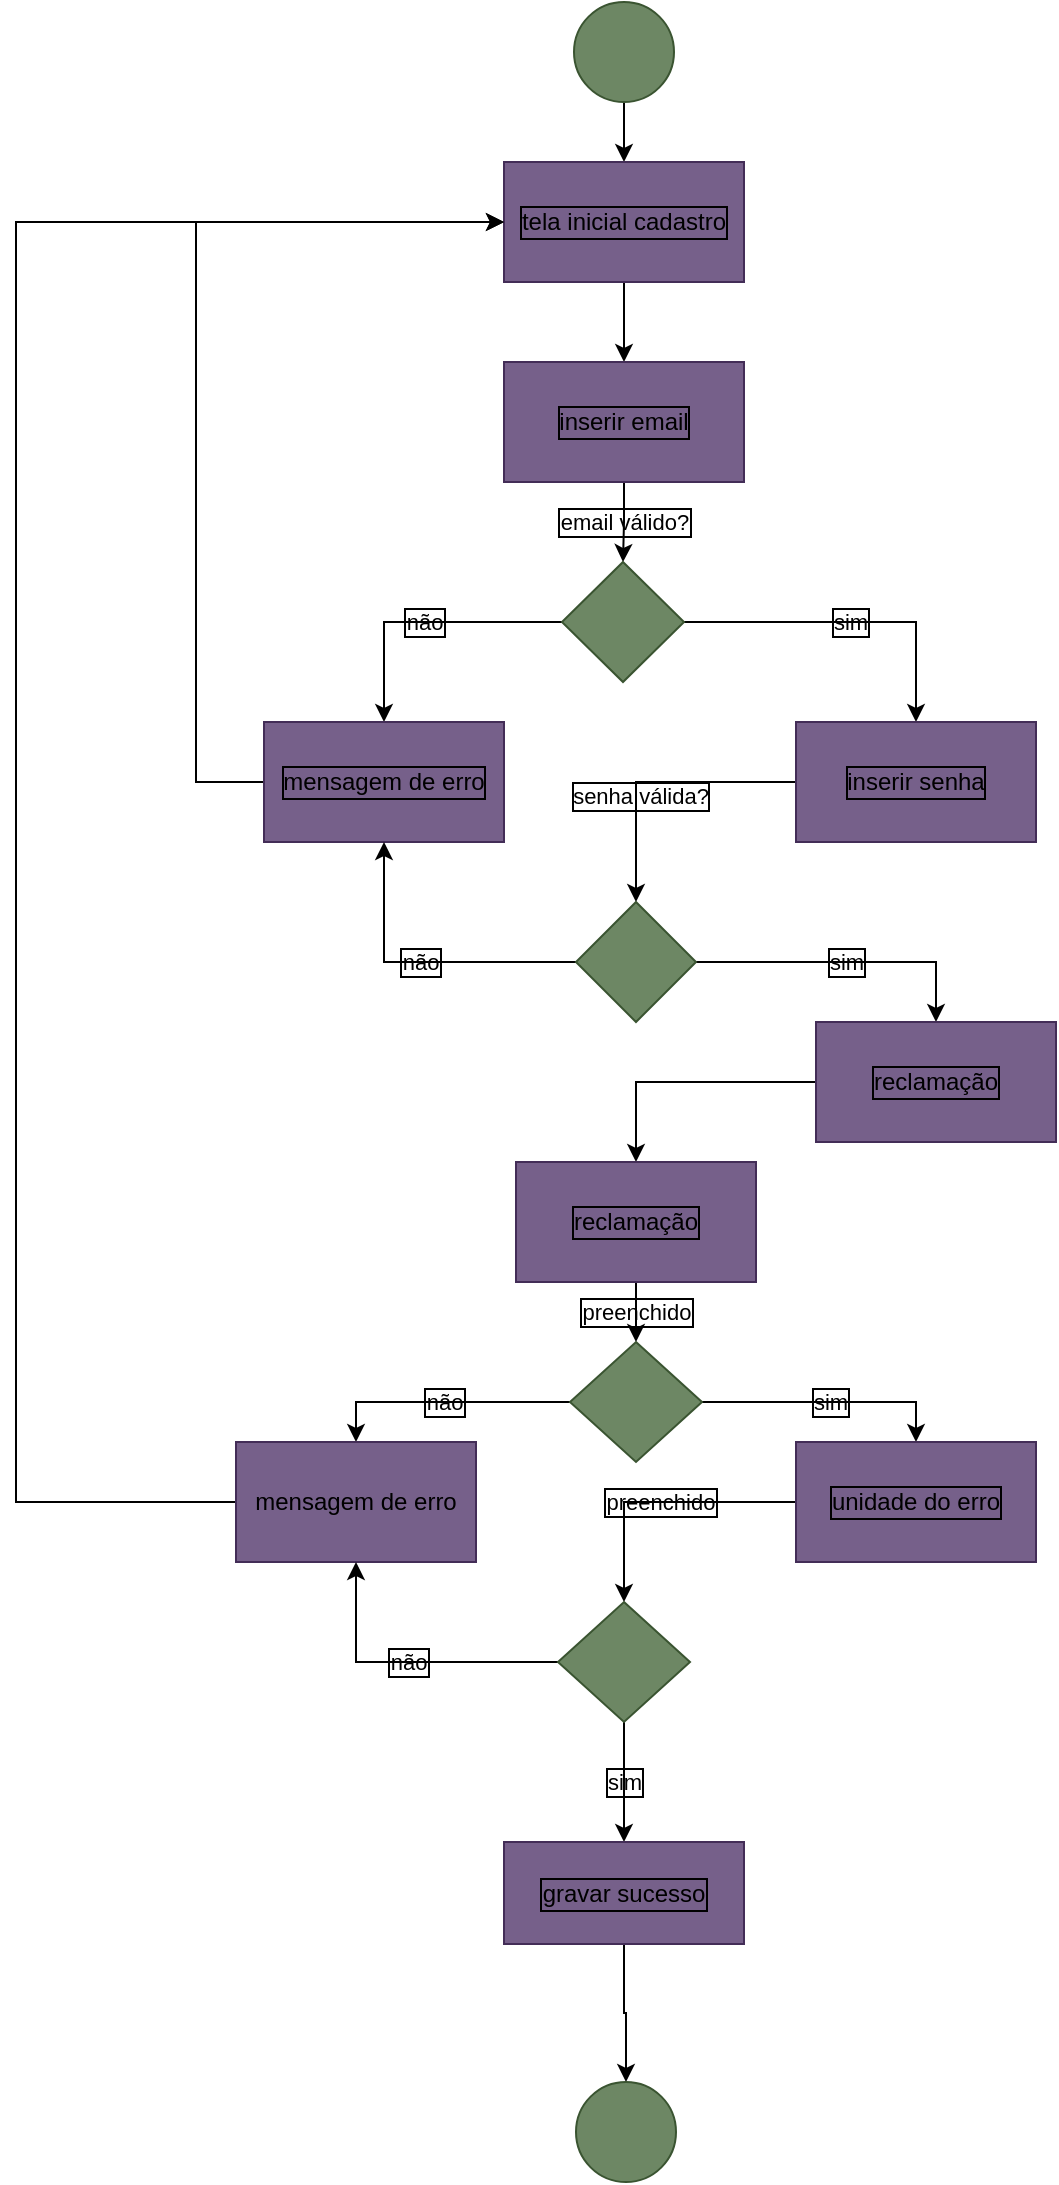 <mxfile version="24.5.5" type="device">
  <diagram name="Página-1" id="8n8IsKH4eI0FIfOJGMiw">
    <mxGraphModel dx="928" dy="538" grid="0" gridSize="10" guides="1" tooltips="1" connect="1" arrows="1" fold="1" page="1" pageScale="1" pageWidth="827" pageHeight="1169" math="0" shadow="0">
      <root>
        <mxCell id="0" />
        <mxCell id="1" parent="0" />
        <mxCell id="cMItMVhZmOPaR7eOhh5o-3" value="" style="edgeStyle=orthogonalEdgeStyle;rounded=0;orthogonalLoop=1;jettySize=auto;fontColor=default;labelBackgroundColor=none;textShadow=0;labelBorderColor=none;html=1;" parent="1" source="cMItMVhZmOPaR7eOhh5o-1" target="cMItMVhZmOPaR7eOhh5o-2" edge="1">
          <mxGeometry relative="1" as="geometry" />
        </mxCell>
        <mxCell id="cMItMVhZmOPaR7eOhh5o-1" value="" style="ellipse;whiteSpace=wrap;html=1;aspect=fixed;labelBackgroundColor=default;textShadow=0;labelBorderColor=none;fillColor=#6d8764;strokeColor=#3A5431;fontColor=#ffffff;" parent="1" vertex="1">
          <mxGeometry x="429" y="10" width="50" height="50" as="geometry" />
        </mxCell>
        <mxCell id="cMItMVhZmOPaR7eOhh5o-8" value="" style="edgeStyle=orthogonalEdgeStyle;rounded=0;orthogonalLoop=1;jettySize=auto;fontColor=default;labelBackgroundColor=none;textShadow=0;labelBorderColor=default;html=1;" parent="1" source="cMItMVhZmOPaR7eOhh5o-2" target="cMItMVhZmOPaR7eOhh5o-7" edge="1">
          <mxGeometry relative="1" as="geometry" />
        </mxCell>
        <mxCell id="cMItMVhZmOPaR7eOhh5o-2" value="tela inicial cadastro" style="rounded=0;labelBackgroundColor=none;textShadow=0;labelBorderColor=default;fillColor=#76608a;fontColor=default;strokeColor=#432D57;whiteSpace=wrap;html=1;" parent="1" vertex="1">
          <mxGeometry x="394" y="90" width="120" height="60" as="geometry" />
        </mxCell>
        <mxCell id="cMItMVhZmOPaR7eOhh5o-12" value="email válido?" style="edgeStyle=orthogonalEdgeStyle;rounded=0;orthogonalLoop=1;jettySize=auto;fontColor=default;labelBackgroundColor=none;textShadow=0;labelBorderColor=default;html=1;" parent="1" source="cMItMVhZmOPaR7eOhh5o-7" target="cMItMVhZmOPaR7eOhh5o-9" edge="1">
          <mxGeometry relative="1" as="geometry" />
        </mxCell>
        <mxCell id="cMItMVhZmOPaR7eOhh5o-7" value="inserir email" style="rounded=0;fontColor=default;labelBackgroundColor=none;textShadow=0;labelBorderColor=default;fillColor=#76608a;strokeColor=#432D57;whiteSpace=wrap;html=1;" parent="1" vertex="1">
          <mxGeometry x="394" y="190" width="120" height="60" as="geometry" />
        </mxCell>
        <mxCell id="cMItMVhZmOPaR7eOhh5o-13" value="sim" style="edgeStyle=orthogonalEdgeStyle;rounded=0;orthogonalLoop=1;jettySize=auto;fontColor=default;labelBackgroundColor=none;textShadow=0;labelBorderColor=default;html=1;" parent="1" source="cMItMVhZmOPaR7eOhh5o-9" target="cMItMVhZmOPaR7eOhh5o-11" edge="1">
          <mxGeometry relative="1" as="geometry" />
        </mxCell>
        <mxCell id="cMItMVhZmOPaR7eOhh5o-14" value="não" style="edgeStyle=orthogonalEdgeStyle;rounded=0;orthogonalLoop=1;jettySize=auto;fontColor=default;labelBackgroundColor=none;textShadow=0;labelBorderColor=default;html=1;" parent="1" source="cMItMVhZmOPaR7eOhh5o-9" target="cMItMVhZmOPaR7eOhh5o-10" edge="1">
          <mxGeometry relative="1" as="geometry" />
        </mxCell>
        <mxCell id="cMItMVhZmOPaR7eOhh5o-9" value="" style="rhombus;fontColor=#ffffff;labelBackgroundColor=none;textShadow=0;labelBorderColor=default;whiteSpace=wrap;html=1;fillColor=#6d8764;strokeColor=#3A5431;" parent="1" vertex="1">
          <mxGeometry x="423" y="290" width="61" height="60" as="geometry" />
        </mxCell>
        <mxCell id="cMItMVhZmOPaR7eOhh5o-16" style="edgeStyle=orthogonalEdgeStyle;rounded=0;orthogonalLoop=1;jettySize=auto;html=1;entryX=0;entryY=0.5;entryDx=0;entryDy=0;fontColor=default;labelBackgroundColor=default;textShadow=0;labelBorderColor=none;" parent="1" source="cMItMVhZmOPaR7eOhh5o-10" target="cMItMVhZmOPaR7eOhh5o-2" edge="1">
          <mxGeometry relative="1" as="geometry">
            <Array as="points">
              <mxPoint x="240" y="400" />
              <mxPoint x="240" y="120" />
            </Array>
          </mxGeometry>
        </mxCell>
        <mxCell id="cMItMVhZmOPaR7eOhh5o-10" value="mensagem de erro" style="rounded=0;fontColor=default;labelBackgroundColor=none;textShadow=0;labelBorderColor=default;fillColor=#76608a;strokeColor=#432D57;whiteSpace=wrap;html=1;" parent="1" vertex="1">
          <mxGeometry x="274" y="370" width="120" height="60" as="geometry" />
        </mxCell>
        <mxCell id="cMItMVhZmOPaR7eOhh5o-27" value="" style="edgeStyle=orthogonalEdgeStyle;rounded=0;orthogonalLoop=1;jettySize=auto;entryX=0.5;entryY=0;entryDx=0;entryDy=0;fontColor=default;labelBackgroundColor=none;textShadow=0;labelBorderColor=default;html=1;" parent="1" source="cMItMVhZmOPaR7eOhh5o-11" target="cMItMVhZmOPaR7eOhh5o-22" edge="1">
          <mxGeometry relative="1" as="geometry" />
        </mxCell>
        <mxCell id="yuVx5asPF193CAsE93iu-1" value="senha válida?" style="edgeLabel;align=center;verticalAlign=middle;resizable=0;points=[];fontColor=default;labelBackgroundColor=none;textShadow=0;labelBorderColor=default;html=1;" parent="cMItMVhZmOPaR7eOhh5o-27" vertex="1" connectable="0">
          <mxGeometry x="0.243" y="2" relative="1" as="geometry">
            <mxPoint as="offset" />
          </mxGeometry>
        </mxCell>
        <mxCell id="cMItMVhZmOPaR7eOhh5o-11" value="inserir senha" style="rounded=0;fontColor=default;labelBackgroundColor=none;textShadow=0;labelBorderColor=default;fillColor=#76608a;strokeColor=#432D57;whiteSpace=wrap;html=1;" parent="1" vertex="1">
          <mxGeometry x="540" y="370" width="120" height="60" as="geometry" />
        </mxCell>
        <mxCell id="cMItMVhZmOPaR7eOhh5o-25" value="sim" style="edgeStyle=orthogonalEdgeStyle;rounded=0;orthogonalLoop=1;jettySize=auto;exitX=1;exitY=0.5;exitDx=0;exitDy=0;entryX=0.5;entryY=1;entryDx=0;entryDy=0;fontColor=default;labelBackgroundColor=none;textShadow=0;labelBorderColor=default;html=1;" parent="1" source="cMItMVhZmOPaR7eOhh5o-22" target="cMItMVhZmOPaR7eOhh5o-29" edge="1">
          <mxGeometry relative="1" as="geometry">
            <mxPoint x="600" y="520" as="targetPoint" />
            <Array as="points">
              <mxPoint x="610" y="490" />
            </Array>
          </mxGeometry>
        </mxCell>
        <mxCell id="cMItMVhZmOPaR7eOhh5o-26" value="não" style="edgeStyle=orthogonalEdgeStyle;rounded=0;orthogonalLoop=1;jettySize=auto;entryX=0.5;entryY=1;entryDx=0;entryDy=0;fontColor=default;labelBackgroundColor=none;textShadow=0;labelBorderColor=default;html=1;" parent="1" source="cMItMVhZmOPaR7eOhh5o-22" target="cMItMVhZmOPaR7eOhh5o-10" edge="1">
          <mxGeometry relative="1" as="geometry" />
        </mxCell>
        <mxCell id="cMItMVhZmOPaR7eOhh5o-22" value="" style="rhombus;fontColor=#ffffff;labelBackgroundColor=none;textShadow=0;labelBorderColor=default;whiteSpace=wrap;html=1;fillColor=#6d8764;strokeColor=#3A5431;" parent="1" vertex="1">
          <mxGeometry x="430" y="460" width="60" height="60" as="geometry" />
        </mxCell>
        <mxCell id="cMItMVhZmOPaR7eOhh5o-35" value="" style="edgeStyle=orthogonalEdgeStyle;rounded=0;orthogonalLoop=1;jettySize=auto;entryX=0.5;entryY=0;entryDx=0;entryDy=0;fontColor=default;labelBackgroundColor=none;textShadow=0;labelBorderColor=default;html=1;" parent="1" source="cMItMVhZmOPaR7eOhh5o-29" target="cMItMVhZmOPaR7eOhh5o-31" edge="1">
          <mxGeometry relative="1" as="geometry" />
        </mxCell>
        <mxCell id="cMItMVhZmOPaR7eOhh5o-29" value="reclamação" style="rounded=0;direction=west;fontColor=default;labelBackgroundColor=none;textShadow=0;labelBorderColor=default;fillColor=#76608a;strokeColor=#432D57;whiteSpace=wrap;html=1;" parent="1" vertex="1">
          <mxGeometry x="550" y="520" width="120" height="60" as="geometry" />
        </mxCell>
        <mxCell id="cMItMVhZmOPaR7eOhh5o-37" value="preenchido" style="edgeStyle=orthogonalEdgeStyle;rounded=0;orthogonalLoop=1;jettySize=auto;fontColor=default;labelBackgroundColor=none;textShadow=0;labelBorderColor=default;html=1;" parent="1" source="cMItMVhZmOPaR7eOhh5o-31" target="cMItMVhZmOPaR7eOhh5o-36" edge="1">
          <mxGeometry relative="1" as="geometry" />
        </mxCell>
        <mxCell id="cMItMVhZmOPaR7eOhh5o-31" value="reclamação" style="rounded=0;fontColor=default;labelBackgroundColor=none;textShadow=0;labelBorderColor=default;fillColor=#76608a;strokeColor=#432D57;whiteSpace=wrap;html=1;" parent="1" vertex="1">
          <mxGeometry x="400" y="590" width="120" height="60" as="geometry" />
        </mxCell>
        <mxCell id="cMItMVhZmOPaR7eOhh5o-40" value="sim" style="edgeStyle=orthogonalEdgeStyle;rounded=0;orthogonalLoop=1;jettySize=auto;entryX=0.5;entryY=0;entryDx=0;entryDy=0;fontColor=default;labelBackgroundColor=none;textShadow=0;labelBorderColor=default;html=1;" parent="1" source="cMItMVhZmOPaR7eOhh5o-36" target="cMItMVhZmOPaR7eOhh5o-39" edge="1">
          <mxGeometry relative="1" as="geometry" />
        </mxCell>
        <mxCell id="cMItMVhZmOPaR7eOhh5o-41" value="não" style="edgeStyle=orthogonalEdgeStyle;rounded=0;orthogonalLoop=1;jettySize=auto;entryX=0.5;entryY=0;entryDx=0;entryDy=0;fontColor=default;labelBackgroundColor=none;textShadow=0;labelBorderColor=default;html=1;" parent="1" source="cMItMVhZmOPaR7eOhh5o-36" target="cMItMVhZmOPaR7eOhh5o-38" edge="1">
          <mxGeometry relative="1" as="geometry" />
        </mxCell>
        <mxCell id="cMItMVhZmOPaR7eOhh5o-36" value="" style="rhombus;rounded=0;fontColor=#ffffff;labelBackgroundColor=none;textShadow=0;labelBorderColor=default;whiteSpace=wrap;html=1;fillColor=#6d8764;strokeColor=#3A5431;" parent="1" vertex="1">
          <mxGeometry x="427" y="680" width="66" height="60" as="geometry" />
        </mxCell>
        <mxCell id="cMItMVhZmOPaR7eOhh5o-42" style="edgeStyle=orthogonalEdgeStyle;rounded=0;orthogonalLoop=1;jettySize=auto;html=1;entryX=0;entryY=0.5;entryDx=0;entryDy=0;" parent="1" source="cMItMVhZmOPaR7eOhh5o-38" target="cMItMVhZmOPaR7eOhh5o-2" edge="1">
          <mxGeometry relative="1" as="geometry">
            <Array as="points">
              <mxPoint x="150" y="760" />
              <mxPoint x="150" y="120" />
            </Array>
          </mxGeometry>
        </mxCell>
        <mxCell id="cMItMVhZmOPaR7eOhh5o-38" value="mensagem de erro" style="rounded=0;fontColor=default;labelBackgroundColor=none;textShadow=0;labelBorderColor=none;fillColor=#76608a;strokeColor=#432D57;whiteSpace=wrap;html=1;" parent="1" vertex="1">
          <mxGeometry x="260" y="730" width="120" height="60" as="geometry" />
        </mxCell>
        <mxCell id="cMItMVhZmOPaR7eOhh5o-48" value="preenchido" style="edgeStyle=orthogonalEdgeStyle;rounded=0;orthogonalLoop=1;jettySize=auto;entryX=0.5;entryY=0;entryDx=0;entryDy=0;fontColor=default;labelBackgroundColor=none;textShadow=0;labelBorderColor=default;html=1;" parent="1" source="cMItMVhZmOPaR7eOhh5o-39" target="cMItMVhZmOPaR7eOhh5o-45" edge="1">
          <mxGeometry relative="1" as="geometry" />
        </mxCell>
        <mxCell id="cMItMVhZmOPaR7eOhh5o-39" value="unidade do erro" style="rounded=0;fontColor=default;labelBackgroundColor=none;textShadow=0;labelBorderColor=default;fillColor=#76608a;strokeColor=#432D57;whiteSpace=wrap;html=1;" parent="1" vertex="1">
          <mxGeometry x="540" y="730" width="120" height="60" as="geometry" />
        </mxCell>
        <mxCell id="cMItMVhZmOPaR7eOhh5o-43" value="sim" style="edgeStyle=orthogonalEdgeStyle;rounded=0;orthogonalLoop=1;jettySize=auto;entryX=0.5;entryY=0;entryDx=0;entryDy=0;fontColor=default;labelBackgroundColor=none;textShadow=0;labelBorderColor=default;html=1;" parent="1" source="cMItMVhZmOPaR7eOhh5o-45" target="yuVx5asPF193CAsE93iu-8" edge="1">
          <mxGeometry relative="1" as="geometry">
            <mxPoint x="600" y="870.0" as="targetPoint" />
          </mxGeometry>
        </mxCell>
        <mxCell id="cMItMVhZmOPaR7eOhh5o-44" value="não" style="edgeStyle=orthogonalEdgeStyle;rounded=0;orthogonalLoop=1;jettySize=auto;fontColor=default;labelBackgroundColor=none;textShadow=0;labelBorderColor=default;html=1;" parent="1" source="cMItMVhZmOPaR7eOhh5o-45" target="cMItMVhZmOPaR7eOhh5o-38" edge="1">
          <mxGeometry relative="1" as="geometry">
            <mxPoint x="314" y="860" as="targetPoint" />
            <Array as="points">
              <mxPoint x="320" y="840" />
            </Array>
          </mxGeometry>
        </mxCell>
        <mxCell id="cMItMVhZmOPaR7eOhh5o-45" value="" style="rhombus;rounded=0;fontColor=#ffffff;labelBackgroundColor=none;textShadow=0;labelBorderColor=default;whiteSpace=wrap;html=1;fillColor=#6d8764;strokeColor=#3A5431;" parent="1" vertex="1">
          <mxGeometry x="421" y="810" width="66" height="60" as="geometry" />
        </mxCell>
        <mxCell id="H5FVqG6aXk-Xzx4JDGbN-5" style="edgeStyle=orthogonalEdgeStyle;rounded=0;orthogonalLoop=1;jettySize=auto;html=1;" parent="1" source="yuVx5asPF193CAsE93iu-8" target="yuVx5asPF193CAsE93iu-16" edge="1">
          <mxGeometry relative="1" as="geometry" />
        </mxCell>
        <mxCell id="yuVx5asPF193CAsE93iu-8" value="gravar sucesso" style="rounded=0;fontColor=default;labelBackgroundColor=none;textShadow=0;labelBorderColor=default;fillColor=#76608a;strokeColor=#432D57;whiteSpace=wrap;html=1;" parent="1" vertex="1">
          <mxGeometry x="394" y="930" width="120" height="51" as="geometry" />
        </mxCell>
        <mxCell id="yuVx5asPF193CAsE93iu-16" value="" style="ellipse;whiteSpace=wrap;html=1;aspect=fixed;fillColor=#6d8764;strokeColor=#3A5431;fontColor=#ffffff;" parent="1" vertex="1">
          <mxGeometry x="430" y="1050" width="50" height="50" as="geometry" />
        </mxCell>
      </root>
    </mxGraphModel>
  </diagram>
</mxfile>
